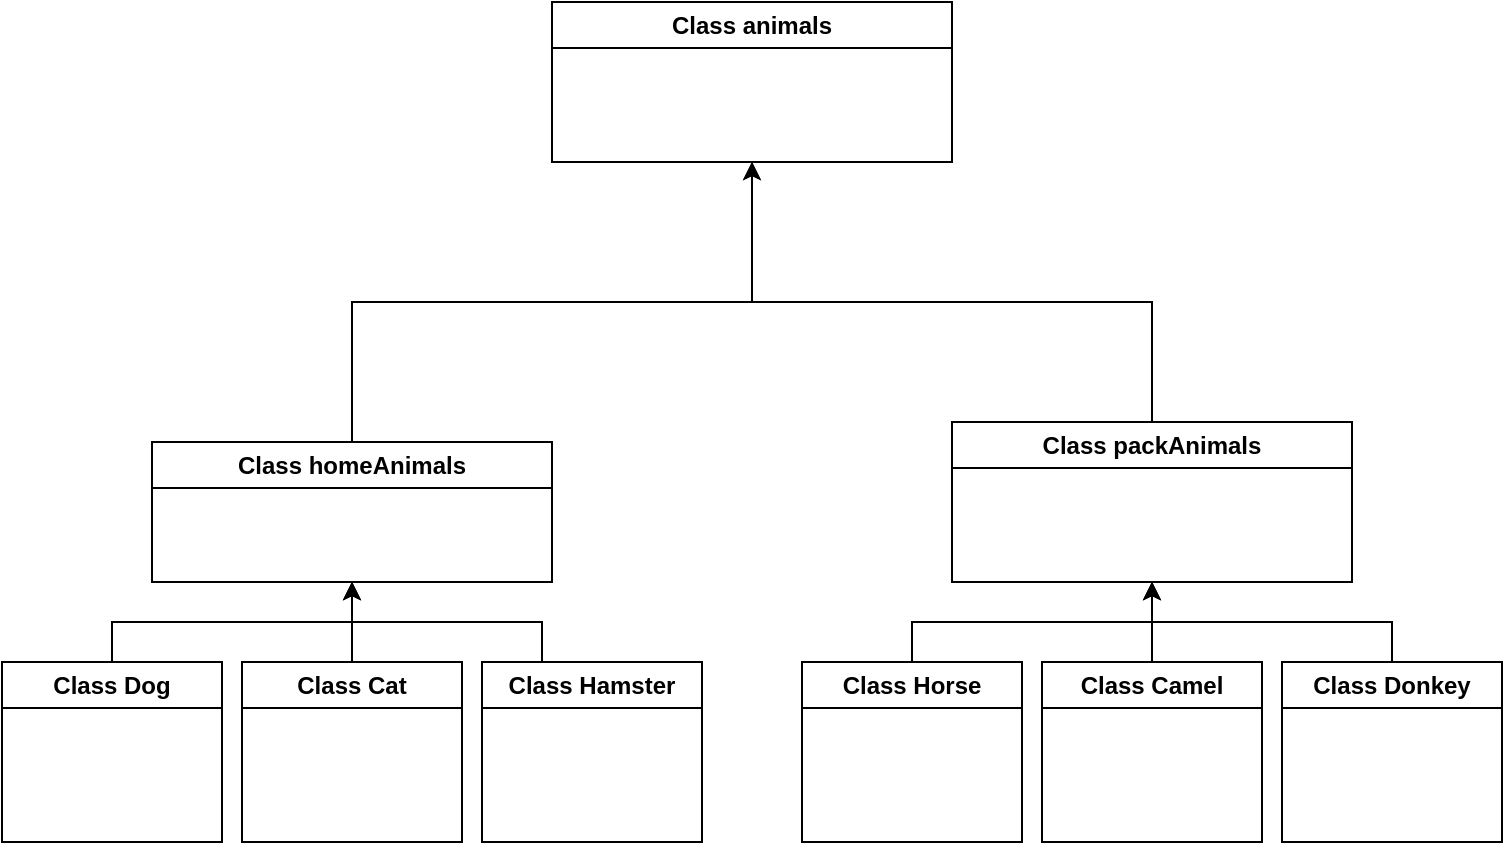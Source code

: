 <mxfile version="21.0.8" type="device"><diagram id="C5RBs43oDa-KdzZeNtuy" name="Page-1"><mxGraphModel dx="1434" dy="796" grid="1" gridSize="10" guides="1" tooltips="1" connect="1" arrows="1" fold="1" page="1" pageScale="1" pageWidth="827" pageHeight="1169" math="0" shadow="0"><root><mxCell id="WIyWlLk6GJQsqaUBKTNV-0"/><mxCell id="WIyWlLk6GJQsqaUBKTNV-1" parent="WIyWlLk6GJQsqaUBKTNV-0"/><mxCell id="RLQX205C5_piK-gkaKJO-1" value="Class animals" style="swimlane;whiteSpace=wrap;html=1;" vertex="1" parent="WIyWlLk6GJQsqaUBKTNV-1"><mxGeometry x="310" y="80" width="200" height="80" as="geometry"/></mxCell><mxCell id="RLQX205C5_piK-gkaKJO-9" style="edgeStyle=orthogonalEdgeStyle;rounded=0;orthogonalLoop=1;jettySize=auto;html=1;entryX=0.5;entryY=1;entryDx=0;entryDy=0;" edge="1" parent="WIyWlLk6GJQsqaUBKTNV-1" source="RLQX205C5_piK-gkaKJO-7" target="RLQX205C5_piK-gkaKJO-1"><mxGeometry relative="1" as="geometry"/></mxCell><mxCell id="RLQX205C5_piK-gkaKJO-7" value="Class homeAnimals" style="swimlane;whiteSpace=wrap;html=1;" vertex="1" parent="WIyWlLk6GJQsqaUBKTNV-1"><mxGeometry x="110" y="300" width="200" height="70" as="geometry"/></mxCell><mxCell id="RLQX205C5_piK-gkaKJO-10" style="edgeStyle=orthogonalEdgeStyle;rounded=0;orthogonalLoop=1;jettySize=auto;html=1;" edge="1" parent="WIyWlLk6GJQsqaUBKTNV-1" source="RLQX205C5_piK-gkaKJO-8"><mxGeometry relative="1" as="geometry"><mxPoint x="410" y="160" as="targetPoint"/><Array as="points"><mxPoint x="610" y="230"/><mxPoint x="410" y="230"/></Array></mxGeometry></mxCell><mxCell id="RLQX205C5_piK-gkaKJO-8" value="Class packAnimals" style="swimlane;whiteSpace=wrap;html=1;" vertex="1" parent="WIyWlLk6GJQsqaUBKTNV-1"><mxGeometry x="510" y="290" width="200" height="80" as="geometry"/></mxCell><mxCell id="RLQX205C5_piK-gkaKJO-17" style="edgeStyle=orthogonalEdgeStyle;rounded=0;orthogonalLoop=1;jettySize=auto;html=1;entryX=0.5;entryY=1;entryDx=0;entryDy=0;" edge="1" parent="WIyWlLk6GJQsqaUBKTNV-1" source="RLQX205C5_piK-gkaKJO-11" target="RLQX205C5_piK-gkaKJO-7"><mxGeometry relative="1" as="geometry"/></mxCell><mxCell id="RLQX205C5_piK-gkaKJO-11" value="Class Dog" style="swimlane;whiteSpace=wrap;html=1;" vertex="1" parent="WIyWlLk6GJQsqaUBKTNV-1"><mxGeometry x="35" y="410" width="110" height="90" as="geometry"/></mxCell><mxCell id="RLQX205C5_piK-gkaKJO-21" style="edgeStyle=orthogonalEdgeStyle;rounded=0;orthogonalLoop=1;jettySize=auto;html=1;entryX=0.5;entryY=1;entryDx=0;entryDy=0;" edge="1" parent="WIyWlLk6GJQsqaUBKTNV-1" source="RLQX205C5_piK-gkaKJO-12" target="RLQX205C5_piK-gkaKJO-7"><mxGeometry relative="1" as="geometry"/></mxCell><mxCell id="RLQX205C5_piK-gkaKJO-12" value="Class Cat" style="swimlane;whiteSpace=wrap;html=1;" vertex="1" parent="WIyWlLk6GJQsqaUBKTNV-1"><mxGeometry x="155" y="410" width="110" height="90" as="geometry"/></mxCell><mxCell id="RLQX205C5_piK-gkaKJO-24" style="edgeStyle=orthogonalEdgeStyle;rounded=0;orthogonalLoop=1;jettySize=auto;html=1;" edge="1" parent="WIyWlLk6GJQsqaUBKTNV-1" source="RLQX205C5_piK-gkaKJO-13"><mxGeometry relative="1" as="geometry"><mxPoint x="610" y="370" as="targetPoint"/><Array as="points"><mxPoint x="490" y="390"/><mxPoint x="610" y="390"/></Array></mxGeometry></mxCell><mxCell id="RLQX205C5_piK-gkaKJO-13" value="Class Horse" style="swimlane;whiteSpace=wrap;html=1;" vertex="1" parent="WIyWlLk6GJQsqaUBKTNV-1"><mxGeometry x="435" y="410" width="110" height="90" as="geometry"/></mxCell><mxCell id="RLQX205C5_piK-gkaKJO-22" style="edgeStyle=orthogonalEdgeStyle;rounded=0;orthogonalLoop=1;jettySize=auto;html=1;entryX=0.5;entryY=1;entryDx=0;entryDy=0;" edge="1" parent="WIyWlLk6GJQsqaUBKTNV-1" source="RLQX205C5_piK-gkaKJO-14" target="RLQX205C5_piK-gkaKJO-8"><mxGeometry relative="1" as="geometry"/></mxCell><mxCell id="RLQX205C5_piK-gkaKJO-14" value="Class Camel" style="swimlane;whiteSpace=wrap;html=1;" vertex="1" parent="WIyWlLk6GJQsqaUBKTNV-1"><mxGeometry x="555" y="410" width="110" height="90" as="geometry"/></mxCell><mxCell id="RLQX205C5_piK-gkaKJO-23" style="edgeStyle=orthogonalEdgeStyle;rounded=0;orthogonalLoop=1;jettySize=auto;html=1;entryX=0.5;entryY=1;entryDx=0;entryDy=0;" edge="1" parent="WIyWlLk6GJQsqaUBKTNV-1" source="RLQX205C5_piK-gkaKJO-15" target="RLQX205C5_piK-gkaKJO-8"><mxGeometry relative="1" as="geometry"/></mxCell><mxCell id="RLQX205C5_piK-gkaKJO-15" value="Class Donkey" style="swimlane;whiteSpace=wrap;html=1;" vertex="1" parent="WIyWlLk6GJQsqaUBKTNV-1"><mxGeometry x="675" y="410" width="110" height="90" as="geometry"/></mxCell><mxCell id="RLQX205C5_piK-gkaKJO-18" style="edgeStyle=orthogonalEdgeStyle;rounded=0;orthogonalLoop=1;jettySize=auto;html=1;" edge="1" parent="WIyWlLk6GJQsqaUBKTNV-1" source="RLQX205C5_piK-gkaKJO-16"><mxGeometry relative="1" as="geometry"><mxPoint x="210" y="370" as="targetPoint"/><Array as="points"><mxPoint x="305" y="390"/><mxPoint x="210" y="390"/></Array></mxGeometry></mxCell><mxCell id="RLQX205C5_piK-gkaKJO-16" value="Class Hamster" style="swimlane;whiteSpace=wrap;html=1;" vertex="1" parent="WIyWlLk6GJQsqaUBKTNV-1"><mxGeometry x="275" y="410" width="110" height="90" as="geometry"/></mxCell></root></mxGraphModel></diagram></mxfile>
